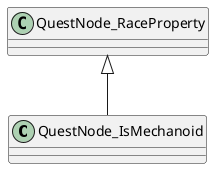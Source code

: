 @startuml
class QuestNode_IsMechanoid {
}
QuestNode_RaceProperty <|-- QuestNode_IsMechanoid
@enduml
